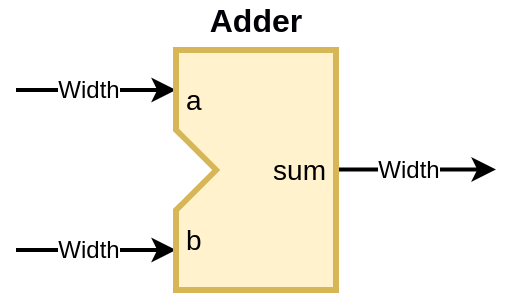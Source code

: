 <mxfile scale="10" border="10">
    <diagram name="Adder" id="mXUrs5_d4-SH3Jr1jeYx">
        <mxGraphModel dx="706" dy="435" grid="1" gridSize="10" guides="1" tooltips="1" connect="1" arrows="1" fold="1" page="1" pageScale="1" pageWidth="850" pageHeight="1100" background="#ffffff" math="0" shadow="0">
            <root>
                <mxCell id="3oKiksYJIIQb905EeJNC-0"/>
                <mxCell id="3oKiksYJIIQb905EeJNC-1" parent="3oKiksYJIIQb905EeJNC-0"/>
                <mxCell id="udHQVjsyy-nn9Fd3aWMG-5" value="" style="endArrow=classic;html=1;entryX=0;entryY=0;entryDx=0;entryDy=140;entryPerimeter=0;strokeWidth=2;" edge="1" parent="3oKiksYJIIQb905EeJNC-1">
                    <mxGeometry width="50" height="50" relative="1" as="geometry">
                        <mxPoint x="293" y="610" as="sourcePoint"/>
                        <mxPoint x="373" y="610" as="targetPoint"/>
                    </mxGeometry>
                </mxCell>
                <mxCell id="udHQVjsyy-nn9Fd3aWMG-6" value="Width" style="edgeLabel;html=1;align=center;verticalAlign=middle;resizable=0;points=[];fontSize=12;" vertex="1" connectable="0" parent="udHQVjsyy-nn9Fd3aWMG-5">
                    <mxGeometry x="0.207" y="1" relative="1" as="geometry">
                        <mxPoint x="-13" y="1" as="offset"/>
                    </mxGeometry>
                </mxCell>
                <mxCell id="SCuiUIL_J7XOT7FzLpMF-0" value="" style="endArrow=classic;html=1;entryX=0;entryY=0;entryDx=0;entryDy=140;entryPerimeter=0;strokeWidth=2;" edge="1" parent="3oKiksYJIIQb905EeJNC-1">
                    <mxGeometry width="50" height="50" relative="1" as="geometry">
                        <mxPoint x="293" y="690" as="sourcePoint"/>
                        <mxPoint x="373" y="690" as="targetPoint"/>
                    </mxGeometry>
                </mxCell>
                <mxCell id="SCuiUIL_J7XOT7FzLpMF-1" value="Width" style="edgeLabel;html=1;align=center;verticalAlign=middle;resizable=0;points=[];fontSize=12;" vertex="1" connectable="0" parent="SCuiUIL_J7XOT7FzLpMF-0">
                    <mxGeometry x="0.207" y="1" relative="1" as="geometry">
                        <mxPoint x="-13" y="1" as="offset"/>
                    </mxGeometry>
                </mxCell>
                <mxCell id="SCuiUIL_J7XOT7FzLpMF-2" value="" style="endArrow=classic;html=1;entryX=0;entryY=0;entryDx=0;entryDy=140;entryPerimeter=0;strokeWidth=2;" edge="1" parent="3oKiksYJIIQb905EeJNC-1">
                    <mxGeometry width="50" height="50" relative="1" as="geometry">
                        <mxPoint x="453" y="649.76" as="sourcePoint"/>
                        <mxPoint x="533" y="649.76" as="targetPoint"/>
                    </mxGeometry>
                </mxCell>
                <mxCell id="SCuiUIL_J7XOT7FzLpMF-3" value="Width" style="edgeLabel;html=1;align=center;verticalAlign=middle;resizable=0;points=[];fontSize=12;" vertex="1" connectable="0" parent="SCuiUIL_J7XOT7FzLpMF-2">
                    <mxGeometry x="0.207" y="1" relative="1" as="geometry">
                        <mxPoint x="-13" y="1" as="offset"/>
                    </mxGeometry>
                </mxCell>
                <mxCell id="SCuiUIL_J7XOT7FzLpMF-4" value="Adder" style="text;html=1;strokeColor=none;fillColor=none;align=center;verticalAlign=middle;whiteSpace=wrap;rounded=0;fontStyle=1;fontSize=16;fontColor=#000006;" vertex="1" parent="3oKiksYJIIQb905EeJNC-1">
                    <mxGeometry x="383" y="570" width="60" height="10" as="geometry"/>
                </mxCell>
                <mxCell id="EBGQu0IbsDXy7hGGN1wm-0" value="" style="externalPins=0;recursiveResize=0;shadow=0;dashed=0;align=center;html=1;strokeWidth=3;shape=mxgraph.rtl.abstract.entity;container=1;collapsible=0;kind=mux;drawPins=0;left=4;right=1;bottom=0;top=0;labelBackgroundColor=none;strokeColor=#d6b656;fontSize=12;fillColor=#fff2cc;" vertex="1" parent="3oKiksYJIIQb905EeJNC-1">
                    <mxGeometry x="373" y="590" width="80" height="120" as="geometry"/>
                </mxCell>
                <mxCell id="EBGQu0IbsDXy7hGGN1wm-1" value="" style="triangle;whiteSpace=wrap;html=1;labelBackgroundColor=none;strokeWidth=3;fontSize=12;fillColor=default;strokeColor=#d6b656;" vertex="1" parent="EBGQu0IbsDXy7hGGN1wm-0">
                    <mxGeometry y="40" width="20" height="40" as="geometry"/>
                </mxCell>
                <mxCell id="EBGQu0IbsDXy7hGGN1wm-3" value="" style="triangle;whiteSpace=wrap;html=1;labelBackgroundColor=none;strokeColor=none;strokeWidth=3;fontSize=12;fillColor=default;" vertex="1" parent="EBGQu0IbsDXy7hGGN1wm-0">
                    <mxGeometry x="-2" y="40" width="20" height="40" as="geometry"/>
                </mxCell>
                <mxCell id="SCuiUIL_J7XOT7FzLpMF-8" value="sum" style="text;html=1;strokeColor=none;fillColor=none;align=right;verticalAlign=middle;whiteSpace=wrap;rounded=0;fontSize=14;" vertex="1" parent="EBGQu0IbsDXy7hGGN1wm-0">
                    <mxGeometry x="17" y="50" width="60" height="20" as="geometry"/>
                </mxCell>
                <mxCell id="SCuiUIL_J7XOT7FzLpMF-7" value="b" style="text;html=1;strokeColor=none;fillColor=none;align=left;verticalAlign=middle;whiteSpace=wrap;rounded=0;fontSize=14;" vertex="1" parent="EBGQu0IbsDXy7hGGN1wm-0">
                    <mxGeometry x="3" y="80" width="20" height="30" as="geometry"/>
                </mxCell>
                <mxCell id="SCuiUIL_J7XOT7FzLpMF-5" value="a" style="text;html=1;strokeColor=none;fillColor=none;align=left;verticalAlign=middle;whiteSpace=wrap;rounded=0;fontSize=14;" vertex="1" parent="EBGQu0IbsDXy7hGGN1wm-0">
                    <mxGeometry x="3" y="10" width="20" height="30" as="geometry"/>
                </mxCell>
            </root>
        </mxGraphModel>
    </diagram>
    <diagram id="Q47MCojktOIWhmkkRNmA" name="PC">
        <mxGraphModel grid="1" page="1" gridSize="10" guides="1" tooltips="1" connect="1" arrows="1" fold="1" pageScale="1" pageWidth="850" pageHeight="1100" background="#ffffff" math="0" shadow="0">
            <root>
                <mxCell id="0"/>
                <mxCell id="1" parent="0"/>
                <mxCell id="4MZN0flkRjgmHkO3IPmf-3" value="" style="group" vertex="1" connectable="0" parent="1">
                    <mxGeometry x="320" y="300" width="280" height="220" as="geometry"/>
                </mxCell>
                <mxCell id="3HsnKz3F512zoB5Vfatj-2" value="" style="rounded=0;whiteSpace=wrap;html=1;labelBackgroundColor=none;strokeColor=#b85450;strokeWidth=3;fontSize=12;fillColor=#f8cecc;" vertex="1" parent="4MZN0flkRjgmHkO3IPmf-3">
                    <mxGeometry x="80" y="20" width="120" height="200" as="geometry"/>
                </mxCell>
                <mxCell id="UK1QFQPOsykGdMBzXxtG-1" value="" style="triangle;whiteSpace=wrap;html=1;labelBackgroundColor=none;strokeColor=#b85450;strokeWidth=3;fontSize=12;fillColor=#f8cecc;rotation=0;" vertex="1" parent="4MZN0flkRjgmHkO3IPmf-3">
                    <mxGeometry x="80" y="170" width="20" height="40" as="geometry"/>
                </mxCell>
                <mxCell id="UK1QFQPOsykGdMBzXxtG-3" value="" style="endArrow=classic;html=1;fontSize=12;entryX=0;entryY=0.5;entryDx=0;entryDy=0;strokeWidth=2;" edge="1" parent="4MZN0flkRjgmHkO3IPmf-3" target="UK1QFQPOsykGdMBzXxtG-1">
                    <mxGeometry width="50" height="50" relative="1" as="geometry">
                        <mxPoint y="190" as="sourcePoint"/>
                        <mxPoint x="70" y="190" as="targetPoint"/>
                    </mxGeometry>
                </mxCell>
                <mxCell id="0EzFavtzSuFfpyex9haN-1" value="PC" style="text;html=1;strokeColor=none;fillColor=none;align=center;verticalAlign=middle;whiteSpace=wrap;rounded=0;fontStyle=1;fontSize=16;fontColor=#000006;" vertex="1" parent="4MZN0flkRjgmHkO3IPmf-3">
                    <mxGeometry x="110" width="60" height="10" as="geometry"/>
                </mxCell>
                <mxCell id="C3Dm4STE0HxqpAibocPW-1" value="clk_i" style="text;html=1;strokeColor=none;fillColor=none;align=left;verticalAlign=middle;whiteSpace=wrap;rounded=0;fontSize=14;" vertex="1" parent="4MZN0flkRjgmHkO3IPmf-3">
                    <mxGeometry x="105" y="175" width="60" height="30" as="geometry"/>
                </mxCell>
                <mxCell id="C3Dm4STE0HxqpAibocPW-2" value="" style="endArrow=classic;html=1;entryX=0;entryY=0;entryDx=0;entryDy=140;entryPerimeter=0;strokeWidth=2;" edge="1" parent="4MZN0flkRjgmHkO3IPmf-3">
                    <mxGeometry width="50" height="50" relative="1" as="geometry">
                        <mxPoint y="60" as="sourcePoint"/>
                        <mxPoint x="80" y="60" as="targetPoint"/>
                    </mxGeometry>
                </mxCell>
                <mxCell id="C3Dm4STE0HxqpAibocPW-3" value="Width" style="edgeLabel;html=1;align=center;verticalAlign=middle;resizable=0;points=[];fontSize=12;" vertex="1" connectable="0" parent="C3Dm4STE0HxqpAibocPW-2">
                    <mxGeometry x="0.207" y="1" relative="1" as="geometry">
                        <mxPoint x="-13" y="1" as="offset"/>
                    </mxGeometry>
                </mxCell>
                <mxCell id="C3Dm4STE0HxqpAibocPW-4" value="" style="endArrow=classic;html=1;entryX=0;entryY=0;entryDx=0;entryDy=140;entryPerimeter=0;strokeWidth=2;" edge="1" parent="4MZN0flkRjgmHkO3IPmf-3">
                    <mxGeometry width="50" height="50" relative="1" as="geometry">
                        <mxPoint x="200" y="60" as="sourcePoint"/>
                        <mxPoint x="280" y="60" as="targetPoint"/>
                    </mxGeometry>
                </mxCell>
                <mxCell id="C3Dm4STE0HxqpAibocPW-5" value="Width" style="edgeLabel;html=1;align=center;verticalAlign=middle;resizable=0;points=[];fontSize=12;" vertex="1" connectable="0" parent="C3Dm4STE0HxqpAibocPW-4">
                    <mxGeometry x="0.207" y="1" relative="1" as="geometry">
                        <mxPoint x="-13" y="1" as="offset"/>
                    </mxGeometry>
                </mxCell>
                <mxCell id="C3Dm4STE0HxqpAibocPW-6" value="pc_o" style="text;html=1;strokeColor=none;fillColor=none;align=right;verticalAlign=middle;whiteSpace=wrap;rounded=0;fontSize=14;" vertex="1" parent="4MZN0flkRjgmHkO3IPmf-3">
                    <mxGeometry x="137" y="44" width="60" height="30" as="geometry"/>
                </mxCell>
                <mxCell id="4MZN0flkRjgmHkO3IPmf-1" value="pc_i" style="text;html=1;strokeColor=none;fillColor=none;align=left;verticalAlign=middle;whiteSpace=wrap;rounded=0;fontSize=14;" vertex="1" parent="4MZN0flkRjgmHkO3IPmf-3">
                    <mxGeometry x="84" y="44" width="60" height="30" as="geometry"/>
                </mxCell>
            </root>
        </mxGraphModel>
    </diagram>
    <diagram id="9tquQ8Xzljn0uW0vOs-n" name="InstructionMemory">
        <mxGraphModel dx="898" dy="553" grid="1" gridSize="10" guides="1" tooltips="1" connect="1" arrows="1" fold="1" page="1" pageScale="1" pageWidth="850" pageHeight="1100" background="#ffffff" math="0" shadow="0">
            <root>
                <mxCell id="0"/>
                <mxCell id="1" parent="0"/>
                <mxCell id="14" value="" style="group" vertex="1" connectable="0" parent="1">
                    <mxGeometry x="40" y="50" width="360" height="300" as="geometry"/>
                </mxCell>
                <mxCell id="3" value="" style="externalPins=0;recursiveResize=0;shadow=0;dashed=0;align=center;html=1;strokeWidth=3;shape=mxgraph.rtl.abstract.entity;container=1;collapsible=0;kind=sequential;drawPins=0;left=3;right=2;bottom=0;top=0;labelBackgroundColor=none;fillColor=#dae8fc;strokeColor=#6c8ebf;gradientColor=none;" parent="14" vertex="1">
                    <mxGeometry x="80" y="20" width="200" height="280" as="geometry"/>
                </mxCell>
                <mxCell id="9" value="instr_addr_i" style="text;html=1;strokeColor=none;fillColor=none;align=left;verticalAlign=middle;whiteSpace=wrap;rounded=0;fontSize=14;" parent="3" vertex="1">
                    <mxGeometry x="3" y="125" width="60" height="30" as="geometry"/>
                </mxCell>
                <mxCell id="10" value="instr_rdata_o" style="text;html=1;strokeColor=none;fillColor=none;align=right;verticalAlign=middle;whiteSpace=wrap;rounded=0;fontSize=14;" parent="3" vertex="1">
                    <mxGeometry x="137" y="125" width="60" height="30" as="geometry"/>
                </mxCell>
                <mxCell id="7" value="" style="endArrow=classic;html=1;entryX=0;entryY=0;entryDx=0;entryDy=140;entryPerimeter=0;strokeWidth=2;" parent="14" target="3" edge="1">
                    <mxGeometry width="50" height="50" relative="1" as="geometry">
                        <mxPoint y="160" as="sourcePoint"/>
                        <mxPoint x="60" y="130" as="targetPoint"/>
                    </mxGeometry>
                </mxCell>
                <mxCell id="15" value="Width" style="edgeLabel;html=1;align=center;verticalAlign=middle;resizable=0;points=[];fontSize=12;" vertex="1" connectable="0" parent="7">
                    <mxGeometry x="-0.015" y="-1" relative="1" as="geometry">
                        <mxPoint x="-5" y="-1" as="offset"/>
                    </mxGeometry>
                </mxCell>
                <mxCell id="8" value="" style="endArrow=classic;html=1;entryX=0;entryY=0;entryDx=0;entryDy=140;entryPerimeter=0;strokeWidth=2;" parent="14" edge="1">
                    <mxGeometry width="50" height="50" relative="1" as="geometry">
                        <mxPoint x="280" y="159.66" as="sourcePoint"/>
                        <mxPoint x="360" y="159.66" as="targetPoint"/>
                    </mxGeometry>
                </mxCell>
                <mxCell id="16" value="Width" style="edgeLabel;html=1;align=center;verticalAlign=middle;resizable=0;points=[];fontSize=12;" vertex="1" connectable="0" parent="8">
                    <mxGeometry x="0.207" y="1" relative="1" as="geometry">
                        <mxPoint x="-13" y="1" as="offset"/>
                    </mxGeometry>
                </mxCell>
                <mxCell id="6" value="InstructionMemory" style="text;html=1;strokeColor=none;fillColor=none;align=center;verticalAlign=middle;whiteSpace=wrap;rounded=0;fontStyle=1;fontSize=16;fontColor=#000006;" parent="14" vertex="1">
                    <mxGeometry x="150" width="60" height="10" as="geometry"/>
                </mxCell>
            </root>
        </mxGraphModel>
    </diagram>
</mxfile>